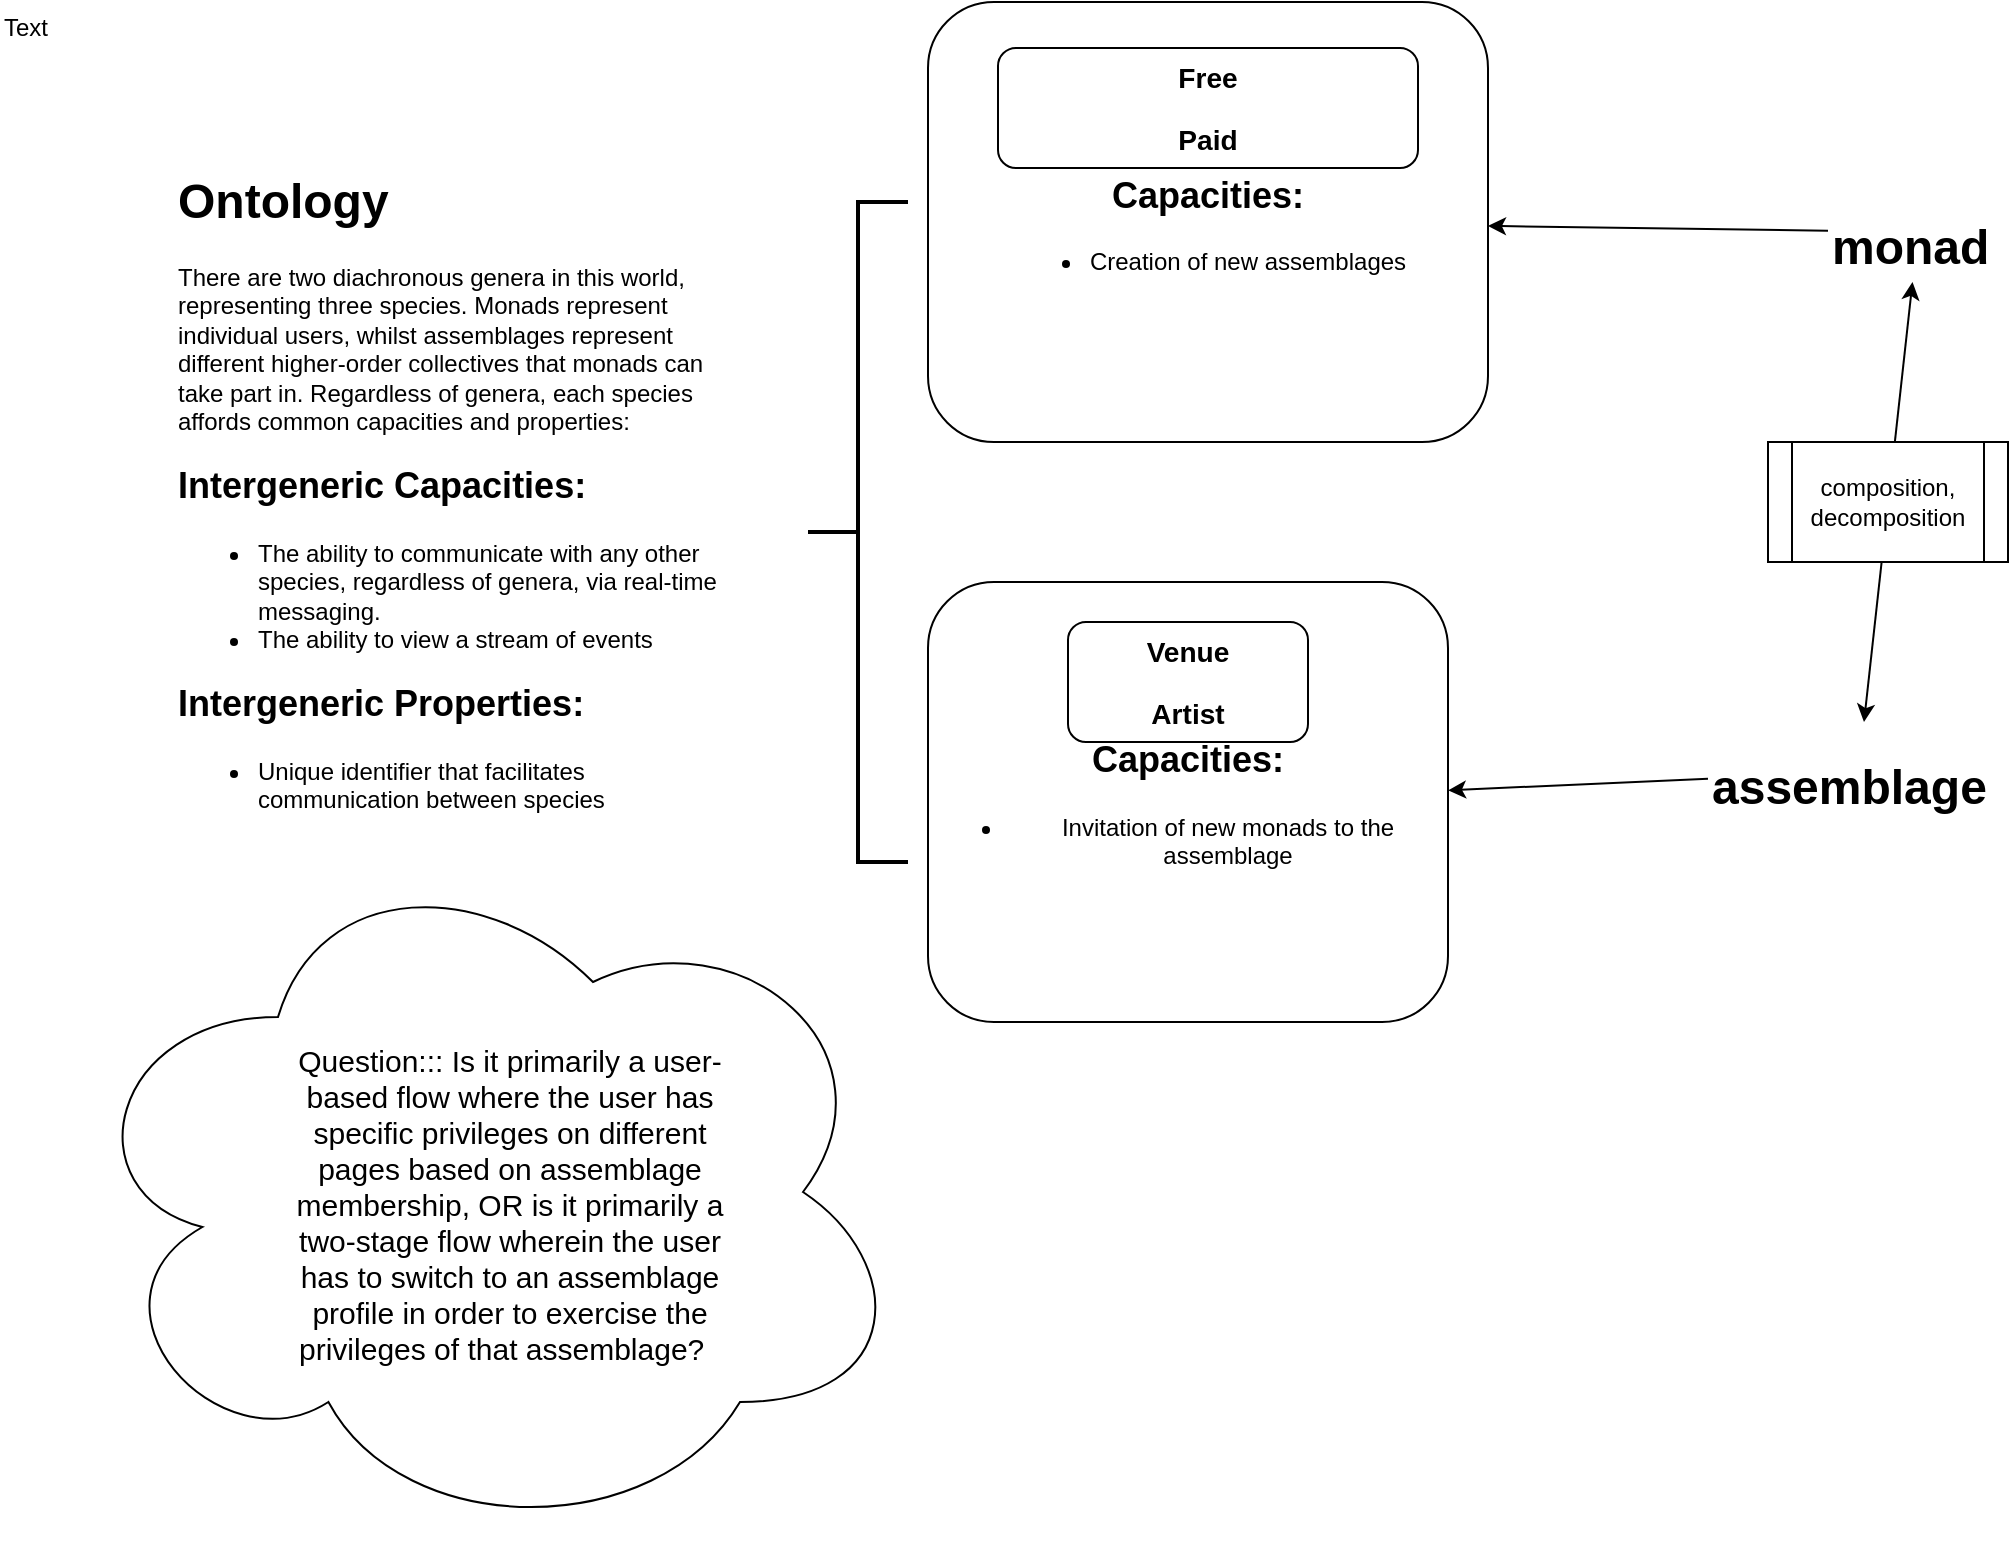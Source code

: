 <mxfile version="12.1.7" type="github" pages="1">
  <diagram id="nRRkMeWTna66y5VhuN1E" name="Page-1">
    <mxGraphModel dx="2022" dy="759" grid="1" gridSize="10" guides="1" tooltips="1" connect="1" arrows="1" fold="1" page="1" pageScale="1" pageWidth="850" pageHeight="1100" math="0" shadow="0">
      <root>
        <mxCell id="0"/>
        <mxCell id="1" parent="0"/>
        <mxCell id="NaHTyygX9rh7fK3Wwqsh-1" value="&lt;h2&gt;Capacities:&lt;/h2&gt;&lt;p&gt;&lt;/p&gt;&lt;ul&gt;&lt;li&gt;Creation of new assemblages&lt;/li&gt;&lt;/ul&gt;&lt;p&gt;&lt;/p&gt;" style="rounded=1;whiteSpace=wrap;html=1;container=1;" vertex="1" parent="1">
          <mxGeometry x="230" y="80" width="280" height="220" as="geometry"/>
        </mxCell>
        <mxCell id="NaHTyygX9rh7fK3Wwqsh-17" value="&lt;h3&gt;Free&lt;/h3&gt;&lt;h3&gt;Paid&lt;/h3&gt;" style="rounded=1;whiteSpace=wrap;html=1;" vertex="1" parent="NaHTyygX9rh7fK3Wwqsh-1">
          <mxGeometry x="35" y="23" width="210" height="60" as="geometry"/>
        </mxCell>
        <mxCell id="NaHTyygX9rh7fK3Wwqsh-2" value="&lt;h2 style=&quot;white-space: normal&quot;&gt;Capacities:&lt;/h2&gt;&lt;p style=&quot;white-space: normal&quot;&gt;&lt;/p&gt;&lt;ul style=&quot;white-space: normal&quot;&gt;&lt;li&gt;Invitation of new monads to the assemblage&lt;/li&gt;&lt;/ul&gt;" style="rounded=1;whiteSpace=wrap;html=1;container=1;" vertex="1" parent="1">
          <mxGeometry x="230" y="370" width="260" height="220" as="geometry"/>
        </mxCell>
        <mxCell id="NaHTyygX9rh7fK3Wwqsh-18" value="&lt;h3&gt;Venue&lt;/h3&gt;&lt;h3&gt;Artist&lt;/h3&gt;" style="rounded=1;whiteSpace=wrap;html=1;" vertex="1" parent="NaHTyygX9rh7fK3Wwqsh-2">
          <mxGeometry x="70" y="20" width="120" height="60" as="geometry"/>
        </mxCell>
        <mxCell id="NaHTyygX9rh7fK3Wwqsh-3" value="&lt;h1&gt;monad&lt;/h1&gt;" style="text;html=1;resizable=0;points=[];autosize=1;align=left;verticalAlign=top;spacingTop=-4;" vertex="1" parent="1">
          <mxGeometry x="680" y="170" width="90" height="50" as="geometry"/>
        </mxCell>
        <mxCell id="NaHTyygX9rh7fK3Wwqsh-4" value="&lt;h1&gt;assemblage&lt;/h1&gt;" style="text;html=1;resizable=0;points=[];autosize=1;align=left;verticalAlign=top;spacingTop=-4;" vertex="1" parent="1">
          <mxGeometry x="620" y="440" width="150" height="50" as="geometry"/>
        </mxCell>
        <mxCell id="NaHTyygX9rh7fK3Wwqsh-5" value="" style="endArrow=classic;html=1;" edge="1" parent="1" source="NaHTyygX9rh7fK3Wwqsh-3" target="NaHTyygX9rh7fK3Wwqsh-1">
          <mxGeometry width="50" height="50" relative="1" as="geometry">
            <mxPoint x="20" y="460" as="sourcePoint"/>
            <mxPoint x="70" y="410" as="targetPoint"/>
          </mxGeometry>
        </mxCell>
        <mxCell id="NaHTyygX9rh7fK3Wwqsh-6" value="" style="endArrow=classic;html=1;" edge="1" parent="1" source="NaHTyygX9rh7fK3Wwqsh-4" target="NaHTyygX9rh7fK3Wwqsh-2">
          <mxGeometry width="50" height="50" relative="1" as="geometry">
            <mxPoint x="20" y="460" as="sourcePoint"/>
            <mxPoint x="70" y="410" as="targetPoint"/>
          </mxGeometry>
        </mxCell>
        <mxCell id="NaHTyygX9rh7fK3Wwqsh-9" value="" style="strokeWidth=2;html=1;shape=mxgraph.flowchart.annotation_2;align=left;labelPosition=right;pointerEvents=1;" vertex="1" parent="1">
          <mxGeometry x="170" y="180" width="50" height="330" as="geometry"/>
        </mxCell>
        <mxCell id="NaHTyygX9rh7fK3Wwqsh-10" value="&lt;h1&gt;Ontology&lt;/h1&gt;&lt;p&gt;There are two diachronous genera&amp;nbsp;in this world, representing three species. Monads represent individual users, whilst assemblages represent different higher-order collectives that monads can take part in. Regardless of genera, each species affords common capacities and properties:&lt;/p&gt;&lt;h2&gt;Intergeneric Capacities:&lt;/h2&gt;&lt;p&gt;&lt;/p&gt;&lt;ul&gt;&lt;li&gt;The ability to communicate with any other species, regardless of genera, via real-time messaging.&amp;nbsp;&lt;/li&gt;&lt;li&gt;The ability to view a stream of events&amp;nbsp;&lt;/li&gt;&lt;/ul&gt;&lt;div&gt;&lt;h2&gt;Intergeneric Properties:&lt;/h2&gt;&lt;p&gt;&lt;/p&gt;&lt;ul&gt;&lt;li&gt;Unique identifier that facilitates communication between species&lt;/li&gt;&lt;/ul&gt;&lt;/div&gt;&lt;p&gt;&lt;/p&gt;" style="text;html=1;strokeColor=none;fillColor=none;spacing=5;spacingTop=-20;whiteSpace=wrap;overflow=hidden;rounded=0;" vertex="1" parent="1">
          <mxGeometry x="-150" y="160" width="290" height="540" as="geometry"/>
        </mxCell>
        <mxCell id="NaHTyygX9rh7fK3Wwqsh-15" value="" style="group" vertex="1" connectable="0" parent="1">
          <mxGeometry x="520" y="260" width="120" height="60" as="geometry"/>
        </mxCell>
        <mxCell id="NaHTyygX9rh7fK3Wwqsh-13" value="" style="endArrow=classic;startArrow=classic;html=1;" edge="1" parent="NaHTyygX9rh7fK3Wwqsh-15" target="NaHTyygX9rh7fK3Wwqsh-3">
          <mxGeometry width="50" height="50" relative="1" as="geometry">
            <mxPoint x="178" y="180" as="sourcePoint"/>
            <mxPoint x="220" y="30" as="targetPoint"/>
          </mxGeometry>
        </mxCell>
        <mxCell id="NaHTyygX9rh7fK3Wwqsh-14" value="composition,&lt;br&gt;decomposition" style="shape=process;whiteSpace=wrap;html=1;backgroundOutline=1;" vertex="1" parent="1">
          <mxGeometry x="650" y="300" width="120" height="60" as="geometry"/>
        </mxCell>
        <mxCell id="NaHTyygX9rh7fK3Wwqsh-16" value="Text" style="text;html=1;resizable=0;points=[];autosize=1;align=left;verticalAlign=top;spacingTop=-4;" vertex="1" parent="1">
          <mxGeometry x="-234" y="83" width="40" height="20" as="geometry"/>
        </mxCell>
        <mxCell id="NaHTyygX9rh7fK3Wwqsh-20" value="" style="ellipse;shape=cloud;whiteSpace=wrap;html=1;container=1;" vertex="1" parent="1">
          <mxGeometry x="-200" y="500" width="420" height="350" as="geometry"/>
        </mxCell>
        <mxCell id="NaHTyygX9rh7fK3Wwqsh-22" value="&lt;span style=&quot;text-align: left&quot;&gt;&lt;font style=&quot;font-size: 15px&quot;&gt;Question::: Is it primarily a user-based flow where the user has specific privileges&amp;nbsp;on different pages based on assemblage membership, OR is it primarily a two-stage flow wherein the user has to switch to an assemblage profile in order to exercise the privileges of that assemblage?&amp;nbsp;&amp;nbsp;&lt;/font&gt;&lt;/span&gt;" style="text;html=1;strokeColor=none;fillColor=none;align=center;verticalAlign=middle;whiteSpace=wrap;rounded=0;" vertex="1" parent="NaHTyygX9rh7fK3Wwqsh-20">
          <mxGeometry x="102.162" y="108.621" width="238.378" height="144.828" as="geometry"/>
        </mxCell>
      </root>
    </mxGraphModel>
  </diagram>
</mxfile>
